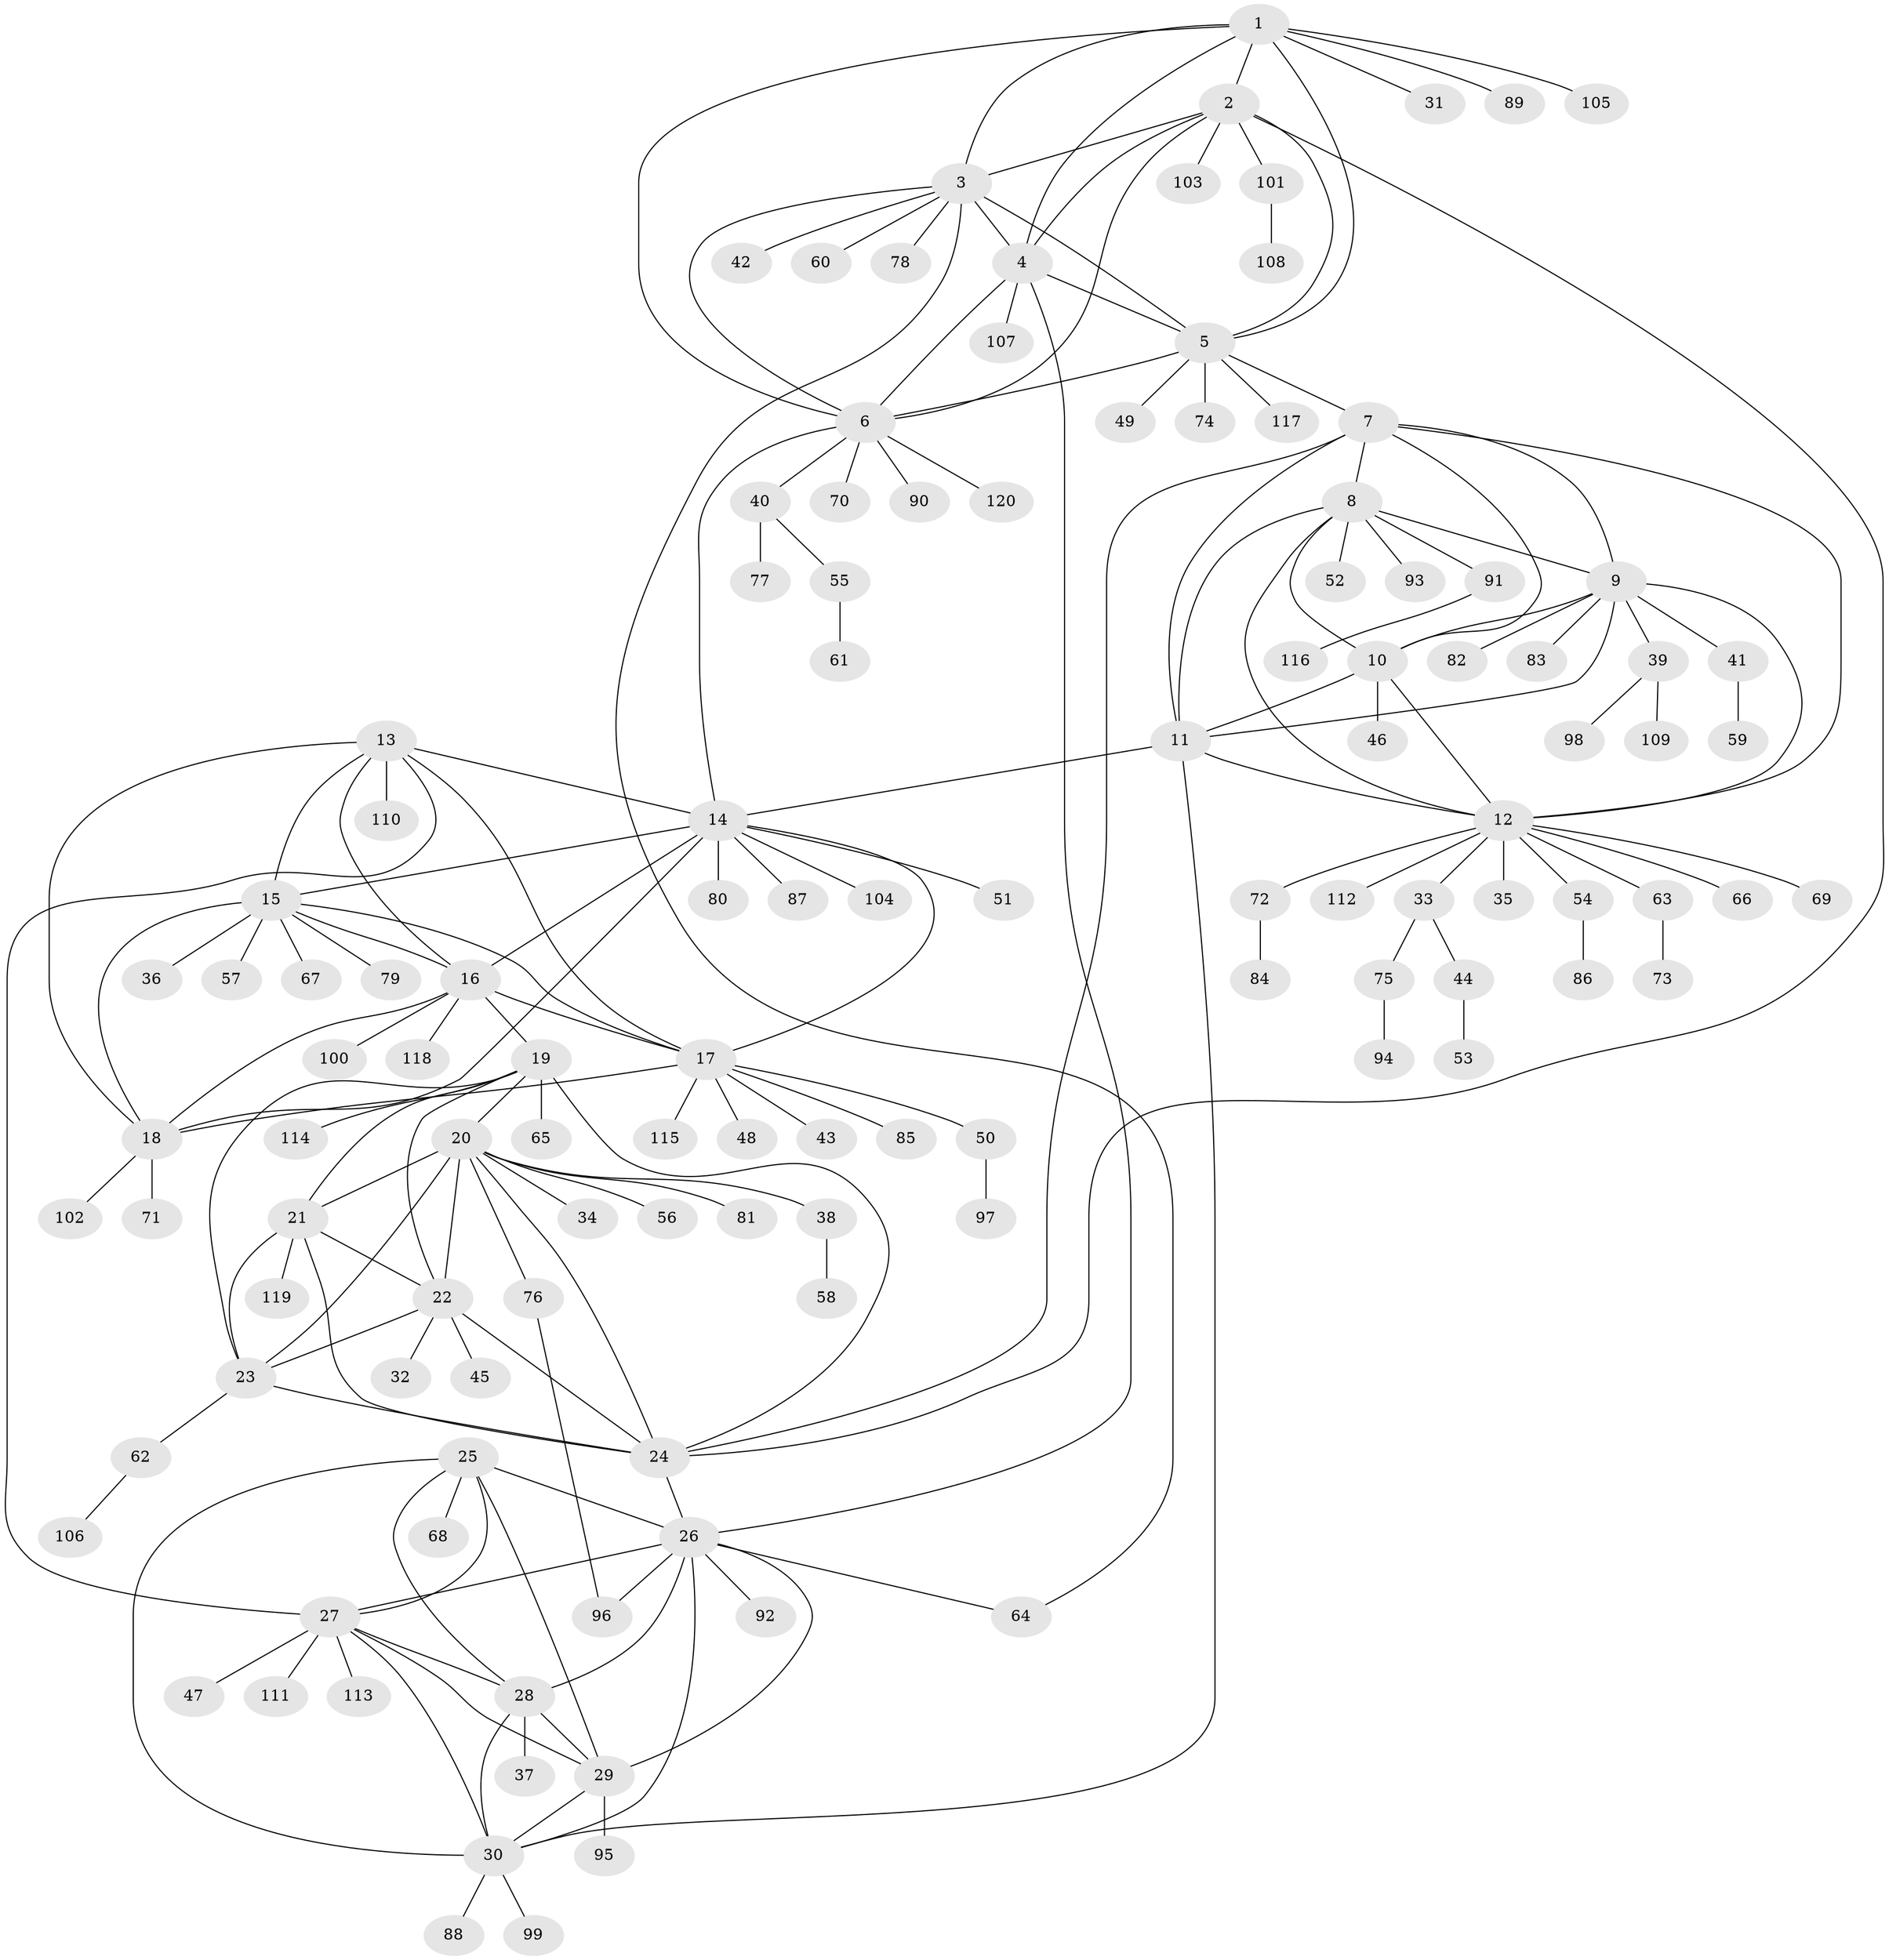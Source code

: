 // coarse degree distribution, {6: 0.053763440860215055, 11: 0.021505376344086023, 12: 0.010752688172043012, 7: 0.06451612903225806, 8: 0.043010752688172046, 9: 0.010752688172043012, 5: 0.03225806451612903, 1: 0.6236559139784946, 3: 0.021505376344086023, 2: 0.11827956989247312}
// Generated by graph-tools (version 1.1) at 2025/42/03/06/25 10:42:14]
// undirected, 120 vertices, 177 edges
graph export_dot {
graph [start="1"]
  node [color=gray90,style=filled];
  1;
  2;
  3;
  4;
  5;
  6;
  7;
  8;
  9;
  10;
  11;
  12;
  13;
  14;
  15;
  16;
  17;
  18;
  19;
  20;
  21;
  22;
  23;
  24;
  25;
  26;
  27;
  28;
  29;
  30;
  31;
  32;
  33;
  34;
  35;
  36;
  37;
  38;
  39;
  40;
  41;
  42;
  43;
  44;
  45;
  46;
  47;
  48;
  49;
  50;
  51;
  52;
  53;
  54;
  55;
  56;
  57;
  58;
  59;
  60;
  61;
  62;
  63;
  64;
  65;
  66;
  67;
  68;
  69;
  70;
  71;
  72;
  73;
  74;
  75;
  76;
  77;
  78;
  79;
  80;
  81;
  82;
  83;
  84;
  85;
  86;
  87;
  88;
  89;
  90;
  91;
  92;
  93;
  94;
  95;
  96;
  97;
  98;
  99;
  100;
  101;
  102;
  103;
  104;
  105;
  106;
  107;
  108;
  109;
  110;
  111;
  112;
  113;
  114;
  115;
  116;
  117;
  118;
  119;
  120;
  1 -- 2;
  1 -- 3;
  1 -- 4;
  1 -- 5;
  1 -- 6;
  1 -- 31;
  1 -- 89;
  1 -- 105;
  2 -- 3;
  2 -- 4;
  2 -- 5;
  2 -- 6;
  2 -- 24;
  2 -- 101;
  2 -- 103;
  3 -- 4;
  3 -- 5;
  3 -- 6;
  3 -- 42;
  3 -- 60;
  3 -- 64;
  3 -- 78;
  4 -- 5;
  4 -- 6;
  4 -- 26;
  4 -- 107;
  5 -- 6;
  5 -- 7;
  5 -- 49;
  5 -- 74;
  5 -- 117;
  6 -- 14;
  6 -- 40;
  6 -- 70;
  6 -- 90;
  6 -- 120;
  7 -- 8;
  7 -- 9;
  7 -- 10;
  7 -- 11;
  7 -- 12;
  7 -- 24;
  8 -- 9;
  8 -- 10;
  8 -- 11;
  8 -- 12;
  8 -- 52;
  8 -- 91;
  8 -- 93;
  9 -- 10;
  9 -- 11;
  9 -- 12;
  9 -- 39;
  9 -- 41;
  9 -- 82;
  9 -- 83;
  10 -- 11;
  10 -- 12;
  10 -- 46;
  11 -- 12;
  11 -- 14;
  11 -- 30;
  12 -- 33;
  12 -- 35;
  12 -- 54;
  12 -- 63;
  12 -- 66;
  12 -- 69;
  12 -- 72;
  12 -- 112;
  13 -- 14;
  13 -- 15;
  13 -- 16;
  13 -- 17;
  13 -- 18;
  13 -- 27;
  13 -- 110;
  14 -- 15;
  14 -- 16;
  14 -- 17;
  14 -- 18;
  14 -- 51;
  14 -- 80;
  14 -- 87;
  14 -- 104;
  15 -- 16;
  15 -- 17;
  15 -- 18;
  15 -- 36;
  15 -- 57;
  15 -- 67;
  15 -- 79;
  16 -- 17;
  16 -- 18;
  16 -- 19;
  16 -- 100;
  16 -- 118;
  17 -- 18;
  17 -- 43;
  17 -- 48;
  17 -- 50;
  17 -- 85;
  17 -- 115;
  18 -- 71;
  18 -- 102;
  19 -- 20;
  19 -- 21;
  19 -- 22;
  19 -- 23;
  19 -- 24;
  19 -- 65;
  19 -- 114;
  20 -- 21;
  20 -- 22;
  20 -- 23;
  20 -- 24;
  20 -- 34;
  20 -- 38;
  20 -- 56;
  20 -- 76;
  20 -- 81;
  21 -- 22;
  21 -- 23;
  21 -- 24;
  21 -- 119;
  22 -- 23;
  22 -- 24;
  22 -- 32;
  22 -- 45;
  23 -- 24;
  23 -- 62;
  24 -- 26;
  25 -- 26;
  25 -- 27;
  25 -- 28;
  25 -- 29;
  25 -- 30;
  25 -- 68;
  26 -- 27;
  26 -- 28;
  26 -- 29;
  26 -- 30;
  26 -- 64;
  26 -- 92;
  26 -- 96;
  27 -- 28;
  27 -- 29;
  27 -- 30;
  27 -- 47;
  27 -- 111;
  27 -- 113;
  28 -- 29;
  28 -- 30;
  28 -- 37;
  29 -- 30;
  29 -- 95;
  30 -- 88;
  30 -- 99;
  33 -- 44;
  33 -- 75;
  38 -- 58;
  39 -- 98;
  39 -- 109;
  40 -- 55;
  40 -- 77;
  41 -- 59;
  44 -- 53;
  50 -- 97;
  54 -- 86;
  55 -- 61;
  62 -- 106;
  63 -- 73;
  72 -- 84;
  75 -- 94;
  76 -- 96;
  91 -- 116;
  101 -- 108;
}
